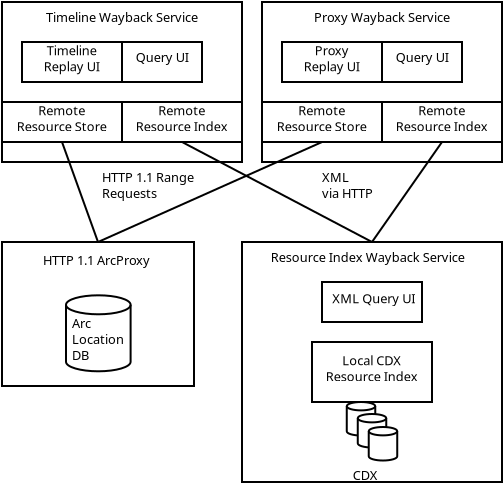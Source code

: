 <?xml version="1.0" encoding="UTF-8"?>
<dia:diagram xmlns:dia="http://www.lysator.liu.se/~alla/dia/">
  <dia:layer name="Background" visible="true">
    <dia:object type="Standard - Text" version="0" id="O0">
      <dia:attribute name="obj_pos">
        <dia:point val="18,13"/>
      </dia:attribute>
      <dia:attribute name="obj_bb">
        <dia:rectangle val="18,12.432;20.617,14.235"/>
      </dia:attribute>
      <dia:attribute name="text">
        <dia:composite type="text">
          <dia:attribute name="string">
            <dia:string>#XML
via HTTP#</dia:string>
          </dia:attribute>
          <dia:attribute name="font">
            <dia:font family="sans" style="0" name="Helvetica"/>
          </dia:attribute>
          <dia:attribute name="height">
            <dia:real val="0.8"/>
          </dia:attribute>
          <dia:attribute name="pos">
            <dia:point val="18,13"/>
          </dia:attribute>
          <dia:attribute name="color">
            <dia:color val="#000000"/>
          </dia:attribute>
          <dia:attribute name="alignment">
            <dia:enum val="0"/>
          </dia:attribute>
        </dia:composite>
      </dia:attribute>
    </dia:object>
    <dia:group>
      <dia:object type="Standard - Box" version="0" id="O1">
        <dia:attribute name="obj_pos">
          <dia:point val="2,16"/>
        </dia:attribute>
        <dia:attribute name="obj_bb">
          <dia:rectangle val="1.95,15.95;11.65,23.25"/>
        </dia:attribute>
        <dia:attribute name="elem_corner">
          <dia:point val="2,16"/>
        </dia:attribute>
        <dia:attribute name="elem_width">
          <dia:real val="9.6"/>
        </dia:attribute>
        <dia:attribute name="elem_height">
          <dia:real val="7.2"/>
        </dia:attribute>
        <dia:attribute name="show_background">
          <dia:boolean val="true"/>
        </dia:attribute>
      </dia:object>
      <dia:object type="Network - Storage" version="0" id="O2">
        <dia:attribute name="obj_pos">
          <dia:point val="5.2,18.665"/>
        </dia:attribute>
        <dia:attribute name="obj_bb">
          <dia:rectangle val="5.15,18.615;8.48,23.415"/>
        </dia:attribute>
        <dia:attribute name="elem_corner">
          <dia:point val="5.2,18.665"/>
        </dia:attribute>
        <dia:attribute name="elem_width">
          <dia:real val="3.23"/>
        </dia:attribute>
        <dia:attribute name="elem_height">
          <dia:real val="3.8"/>
        </dia:attribute>
        <dia:attribute name="line_width">
          <dia:real val="0.1"/>
        </dia:attribute>
        <dia:attribute name="line_colour">
          <dia:color val="#000000"/>
        </dia:attribute>
        <dia:attribute name="fill_colour">
          <dia:color val="#ffffff"/>
        </dia:attribute>
        <dia:attribute name="show_background">
          <dia:boolean val="true"/>
        </dia:attribute>
        <dia:attribute name="line_style">
          <dia:enum val="0"/>
          <dia:real val="1"/>
        </dia:attribute>
        <dia:attribute name="text">
          <dia:composite type="text">
            <dia:attribute name="string">
              <dia:string>##</dia:string>
            </dia:attribute>
            <dia:attribute name="font">
              <dia:font family="sans" style="0" name="Helvetica"/>
            </dia:attribute>
            <dia:attribute name="height">
              <dia:real val="0.8"/>
            </dia:attribute>
            <dia:attribute name="pos">
              <dia:point val="7.1,23.015"/>
            </dia:attribute>
            <dia:attribute name="color">
              <dia:color val="#000000"/>
            </dia:attribute>
            <dia:attribute name="alignment">
              <dia:enum val="1"/>
            </dia:attribute>
          </dia:composite>
        </dia:attribute>
        <dia:attribute name="flip_horizontal">
          <dia:boolean val="false"/>
        </dia:attribute>
        <dia:attribute name="flip_vertical">
          <dia:boolean val="false"/>
        </dia:attribute>
      </dia:object>
      <dia:object type="Standard - Text" version="0" id="O3">
        <dia:attribute name="obj_pos">
          <dia:point val="5.5,20.3"/>
        </dia:attribute>
        <dia:attribute name="obj_bb">
          <dia:rectangle val="5.5,19.75;8.14,22.3"/>
        </dia:attribute>
        <dia:attribute name="text">
          <dia:composite type="text">
            <dia:attribute name="string">
              <dia:string>#Arc
Location
DB#</dia:string>
            </dia:attribute>
            <dia:attribute name="font">
              <dia:font family="sans" style="0" name="Helvetica"/>
            </dia:attribute>
            <dia:attribute name="height">
              <dia:real val="0.8"/>
            </dia:attribute>
            <dia:attribute name="pos">
              <dia:point val="5.5,20.3"/>
            </dia:attribute>
            <dia:attribute name="color">
              <dia:color val="#000000"/>
            </dia:attribute>
            <dia:attribute name="alignment">
              <dia:enum val="0"/>
            </dia:attribute>
          </dia:composite>
        </dia:attribute>
      </dia:object>
      <dia:object type="Standard - Text" version="0" id="O4">
        <dia:attribute name="obj_pos">
          <dia:point val="4.05,17.15"/>
        </dia:attribute>
        <dia:attribute name="obj_bb">
          <dia:rectangle val="4.05,16.6;9.61,17.55"/>
        </dia:attribute>
        <dia:attribute name="text">
          <dia:composite type="text">
            <dia:attribute name="string">
              <dia:string>#HTTP 1.1 ArcProxy#</dia:string>
            </dia:attribute>
            <dia:attribute name="font">
              <dia:font family="sans" style="0" name="Helvetica"/>
            </dia:attribute>
            <dia:attribute name="height">
              <dia:real val="0.8"/>
            </dia:attribute>
            <dia:attribute name="pos">
              <dia:point val="4.05,17.15"/>
            </dia:attribute>
            <dia:attribute name="color">
              <dia:color val="#000000"/>
            </dia:attribute>
            <dia:attribute name="alignment">
              <dia:enum val="0"/>
            </dia:attribute>
          </dia:composite>
        </dia:attribute>
      </dia:object>
    </dia:group>
    <dia:group>
      <dia:object type="Standard - Box" version="0" id="O5">
        <dia:attribute name="obj_pos">
          <dia:point val="14,16"/>
        </dia:attribute>
        <dia:attribute name="obj_bb">
          <dia:rectangle val="13.95,15.95;27.05,28.05"/>
        </dia:attribute>
        <dia:attribute name="elem_corner">
          <dia:point val="14,16"/>
        </dia:attribute>
        <dia:attribute name="elem_width">
          <dia:real val="13"/>
        </dia:attribute>
        <dia:attribute name="elem_height">
          <dia:real val="12"/>
        </dia:attribute>
        <dia:attribute name="show_background">
          <dia:boolean val="true"/>
        </dia:attribute>
      </dia:object>
      <dia:object type="Standard - Text" version="0" id="O6">
        <dia:attribute name="obj_pos">
          <dia:point val="15.434,17"/>
        </dia:attribute>
        <dia:attribute name="obj_bb">
          <dia:rectangle val="15.434,16.45;25.549,17.4"/>
        </dia:attribute>
        <dia:attribute name="text">
          <dia:composite type="text">
            <dia:attribute name="string">
              <dia:string>#Resource Index Wayback Service#</dia:string>
            </dia:attribute>
            <dia:attribute name="font">
              <dia:font family="sans" style="0" name="Helvetica"/>
            </dia:attribute>
            <dia:attribute name="height">
              <dia:real val="0.8"/>
            </dia:attribute>
            <dia:attribute name="pos">
              <dia:point val="15.434,17"/>
            </dia:attribute>
            <dia:attribute name="color">
              <dia:color val="#000000"/>
            </dia:attribute>
            <dia:attribute name="alignment">
              <dia:enum val="0"/>
            </dia:attribute>
          </dia:composite>
        </dia:attribute>
      </dia:object>
      <dia:group>
        <dia:object type="Standard - Box" version="0" id="O7">
          <dia:attribute name="obj_pos">
            <dia:point val="17.5,21"/>
          </dia:attribute>
          <dia:attribute name="obj_bb">
            <dia:rectangle val="17.45,20.95;23.55,24.05"/>
          </dia:attribute>
          <dia:attribute name="elem_corner">
            <dia:point val="17.5,21"/>
          </dia:attribute>
          <dia:attribute name="elem_width">
            <dia:real val="6"/>
          </dia:attribute>
          <dia:attribute name="elem_height">
            <dia:real val="3"/>
          </dia:attribute>
          <dia:attribute name="show_background">
            <dia:boolean val="true"/>
          </dia:attribute>
        </dia:object>
        <dia:object type="Standard - Text" version="0" id="O8">
          <dia:attribute name="obj_pos">
            <dia:point val="20.491,22.166"/>
          </dia:attribute>
          <dia:attribute name="obj_bb">
            <dia:rectangle val="18.116,21.616;22.867,23.366"/>
          </dia:attribute>
          <dia:attribute name="text">
            <dia:composite type="text">
              <dia:attribute name="string">
                <dia:string>#Local CDX
Resource Index#</dia:string>
              </dia:attribute>
              <dia:attribute name="font">
                <dia:font family="sans" style="0" name="Helvetica"/>
              </dia:attribute>
              <dia:attribute name="height">
                <dia:real val="0.8"/>
              </dia:attribute>
              <dia:attribute name="pos">
                <dia:point val="20.491,22.166"/>
              </dia:attribute>
              <dia:attribute name="color">
                <dia:color val="#000000"/>
              </dia:attribute>
              <dia:attribute name="alignment">
                <dia:enum val="1"/>
              </dia:attribute>
            </dia:composite>
          </dia:attribute>
        </dia:object>
      </dia:group>
      <dia:group>
        <dia:object type="Standard - Box" version="0" id="O9">
          <dia:attribute name="obj_pos">
            <dia:point val="18,18"/>
          </dia:attribute>
          <dia:attribute name="obj_bb">
            <dia:rectangle val="17.95,17.95;23.05,20.05"/>
          </dia:attribute>
          <dia:attribute name="elem_corner">
            <dia:point val="18,18"/>
          </dia:attribute>
          <dia:attribute name="elem_width">
            <dia:real val="5"/>
          </dia:attribute>
          <dia:attribute name="elem_height">
            <dia:real val="2"/>
          </dia:attribute>
          <dia:attribute name="show_background">
            <dia:boolean val="true"/>
          </dia:attribute>
        </dia:object>
        <dia:object type="Standard - Text" version="0" id="O10">
          <dia:attribute name="obj_pos">
            <dia:point val="18.516,19.066"/>
          </dia:attribute>
          <dia:attribute name="obj_bb">
            <dia:rectangle val="18.516,18.516;22.466,19.466"/>
          </dia:attribute>
          <dia:attribute name="text">
            <dia:composite type="text">
              <dia:attribute name="string">
                <dia:string>#XML Query UI#</dia:string>
              </dia:attribute>
              <dia:attribute name="font">
                <dia:font family="sans" style="0" name="Helvetica"/>
              </dia:attribute>
              <dia:attribute name="height">
                <dia:real val="0.8"/>
              </dia:attribute>
              <dia:attribute name="pos">
                <dia:point val="18.516,19.066"/>
              </dia:attribute>
              <dia:attribute name="color">
                <dia:color val="#000000"/>
              </dia:attribute>
              <dia:attribute name="alignment">
                <dia:enum val="0"/>
              </dia:attribute>
            </dia:composite>
          </dia:attribute>
        </dia:object>
      </dia:group>
      <dia:group>
        <dia:group>
          <dia:object type="Network - Storage" version="0" id="O11">
            <dia:attribute name="obj_pos">
              <dia:point val="19.238,24"/>
            </dia:attribute>
            <dia:attribute name="obj_bb">
              <dia:rectangle val="19.188,23.95;20.712,26.627"/>
            </dia:attribute>
            <dia:attribute name="elem_corner">
              <dia:point val="19.238,24"/>
            </dia:attribute>
            <dia:attribute name="elem_width">
              <dia:real val="1.425"/>
            </dia:attribute>
            <dia:attribute name="elem_height">
              <dia:real val="1.676"/>
            </dia:attribute>
            <dia:attribute name="line_width">
              <dia:real val="0.1"/>
            </dia:attribute>
            <dia:attribute name="line_colour">
              <dia:color val="#000000"/>
            </dia:attribute>
            <dia:attribute name="fill_colour">
              <dia:color val="#ffffff"/>
            </dia:attribute>
            <dia:attribute name="show_background">
              <dia:boolean val="true"/>
            </dia:attribute>
            <dia:attribute name="line_style">
              <dia:enum val="0"/>
              <dia:real val="1"/>
            </dia:attribute>
            <dia:attribute name="text">
              <dia:composite type="text">
                <dia:attribute name="string">
                  <dia:string>##</dia:string>
                </dia:attribute>
                <dia:attribute name="font">
                  <dia:font family="sans" style="0" name="Helvetica"/>
                </dia:attribute>
                <dia:attribute name="height">
                  <dia:real val="0.8"/>
                </dia:attribute>
                <dia:attribute name="pos">
                  <dia:point val="20.076,26.227"/>
                </dia:attribute>
                <dia:attribute name="color">
                  <dia:color val="#000000"/>
                </dia:attribute>
                <dia:attribute name="alignment">
                  <dia:enum val="1"/>
                </dia:attribute>
              </dia:composite>
            </dia:attribute>
            <dia:attribute name="flip_horizontal">
              <dia:boolean val="false"/>
            </dia:attribute>
            <dia:attribute name="flip_vertical">
              <dia:boolean val="false"/>
            </dia:attribute>
          </dia:object>
          <dia:object type="Network - Storage" version="0" id="O12">
            <dia:attribute name="obj_pos">
              <dia:point val="19.788,24.6"/>
            </dia:attribute>
            <dia:attribute name="obj_bb">
              <dia:rectangle val="19.738,24.55;21.262,27.227"/>
            </dia:attribute>
            <dia:attribute name="elem_corner">
              <dia:point val="19.788,24.6"/>
            </dia:attribute>
            <dia:attribute name="elem_width">
              <dia:real val="1.425"/>
            </dia:attribute>
            <dia:attribute name="elem_height">
              <dia:real val="1.676"/>
            </dia:attribute>
            <dia:attribute name="line_width">
              <dia:real val="0.1"/>
            </dia:attribute>
            <dia:attribute name="line_colour">
              <dia:color val="#000000"/>
            </dia:attribute>
            <dia:attribute name="fill_colour">
              <dia:color val="#ffffff"/>
            </dia:attribute>
            <dia:attribute name="show_background">
              <dia:boolean val="true"/>
            </dia:attribute>
            <dia:attribute name="line_style">
              <dia:enum val="0"/>
              <dia:real val="1"/>
            </dia:attribute>
            <dia:attribute name="text">
              <dia:composite type="text">
                <dia:attribute name="string">
                  <dia:string>##</dia:string>
                </dia:attribute>
                <dia:attribute name="font">
                  <dia:font family="sans" style="0" name="Helvetica"/>
                </dia:attribute>
                <dia:attribute name="height">
                  <dia:real val="0.8"/>
                </dia:attribute>
                <dia:attribute name="pos">
                  <dia:point val="20.626,26.826"/>
                </dia:attribute>
                <dia:attribute name="color">
                  <dia:color val="#000000"/>
                </dia:attribute>
                <dia:attribute name="alignment">
                  <dia:enum val="1"/>
                </dia:attribute>
              </dia:composite>
            </dia:attribute>
            <dia:attribute name="flip_horizontal">
              <dia:boolean val="false"/>
            </dia:attribute>
            <dia:attribute name="flip_vertical">
              <dia:boolean val="false"/>
            </dia:attribute>
          </dia:object>
          <dia:object type="Network - Storage" version="0" id="O13">
            <dia:attribute name="obj_pos">
              <dia:point val="20.337,25.25"/>
            </dia:attribute>
            <dia:attribute name="obj_bb">
              <dia:rectangle val="20.288,25.2;21.812,27.877"/>
            </dia:attribute>
            <dia:attribute name="elem_corner">
              <dia:point val="20.337,25.25"/>
            </dia:attribute>
            <dia:attribute name="elem_width">
              <dia:real val="1.425"/>
            </dia:attribute>
            <dia:attribute name="elem_height">
              <dia:real val="1.676"/>
            </dia:attribute>
            <dia:attribute name="line_width">
              <dia:real val="0.1"/>
            </dia:attribute>
            <dia:attribute name="line_colour">
              <dia:color val="#000000"/>
            </dia:attribute>
            <dia:attribute name="fill_colour">
              <dia:color val="#ffffff"/>
            </dia:attribute>
            <dia:attribute name="show_background">
              <dia:boolean val="true"/>
            </dia:attribute>
            <dia:attribute name="line_style">
              <dia:enum val="0"/>
              <dia:real val="1"/>
            </dia:attribute>
            <dia:attribute name="text">
              <dia:composite type="text">
                <dia:attribute name="string">
                  <dia:string>##</dia:string>
                </dia:attribute>
                <dia:attribute name="font">
                  <dia:font family="sans" style="0" name="Helvetica"/>
                </dia:attribute>
                <dia:attribute name="height">
                  <dia:real val="0.8"/>
                </dia:attribute>
                <dia:attribute name="pos">
                  <dia:point val="21.176,27.477"/>
                </dia:attribute>
                <dia:attribute name="color">
                  <dia:color val="#000000"/>
                </dia:attribute>
                <dia:attribute name="alignment">
                  <dia:enum val="1"/>
                </dia:attribute>
              </dia:composite>
            </dia:attribute>
            <dia:attribute name="flip_horizontal">
              <dia:boolean val="false"/>
            </dia:attribute>
            <dia:attribute name="flip_vertical">
              <dia:boolean val="false"/>
            </dia:attribute>
          </dia:object>
        </dia:group>
        <dia:object type="Standard - Text" version="0" id="O14">
          <dia:attribute name="obj_pos">
            <dia:point val="19.538,27.9"/>
          </dia:attribute>
          <dia:attribute name="obj_bb">
            <dia:rectangle val="19.538,27.35;20.738,28.3"/>
          </dia:attribute>
          <dia:attribute name="text">
            <dia:composite type="text">
              <dia:attribute name="string">
                <dia:string>#CDX#</dia:string>
              </dia:attribute>
              <dia:attribute name="font">
                <dia:font family="sans" style="0" name="Helvetica"/>
              </dia:attribute>
              <dia:attribute name="height">
                <dia:real val="0.8"/>
              </dia:attribute>
              <dia:attribute name="pos">
                <dia:point val="19.538,27.9"/>
              </dia:attribute>
              <dia:attribute name="color">
                <dia:color val="#000000"/>
              </dia:attribute>
              <dia:attribute name="alignment">
                <dia:enum val="0"/>
              </dia:attribute>
            </dia:composite>
          </dia:attribute>
        </dia:object>
      </dia:group>
    </dia:group>
    <dia:object type="Standard - Text" version="0" id="O15">
      <dia:attribute name="obj_pos">
        <dia:point val="7,13"/>
      </dia:attribute>
      <dia:attribute name="obj_bb">
        <dia:rectangle val="7,12.432;11.955,14.235"/>
      </dia:attribute>
      <dia:attribute name="text">
        <dia:composite type="text">
          <dia:attribute name="string">
            <dia:string>#HTTP 1.1 Range
Requests#</dia:string>
          </dia:attribute>
          <dia:attribute name="font">
            <dia:font family="sans" style="0" name="Helvetica"/>
          </dia:attribute>
          <dia:attribute name="height">
            <dia:real val="0.8"/>
          </dia:attribute>
          <dia:attribute name="pos">
            <dia:point val="7,13"/>
          </dia:attribute>
          <dia:attribute name="color">
            <dia:color val="#000000"/>
          </dia:attribute>
          <dia:attribute name="alignment">
            <dia:enum val="0"/>
          </dia:attribute>
        </dia:composite>
      </dia:attribute>
    </dia:object>
    <dia:group>
      <dia:object type="Standard - Box" version="0" id="O16">
        <dia:attribute name="obj_pos">
          <dia:point val="15,4"/>
        </dia:attribute>
        <dia:attribute name="obj_bb">
          <dia:rectangle val="14.95,3.95;27.05,12.05"/>
        </dia:attribute>
        <dia:attribute name="elem_corner">
          <dia:point val="15,4"/>
        </dia:attribute>
        <dia:attribute name="elem_width">
          <dia:real val="12"/>
        </dia:attribute>
        <dia:attribute name="elem_height">
          <dia:real val="8"/>
        </dia:attribute>
        <dia:attribute name="show_background">
          <dia:boolean val="true"/>
        </dia:attribute>
      </dia:object>
      <dia:group>
        <dia:object type="Standard - Box" version="0" id="O17">
          <dia:attribute name="obj_pos">
            <dia:point val="21,6"/>
          </dia:attribute>
          <dia:attribute name="obj_bb">
            <dia:rectangle val="20.95,5.95;25.05,8.05"/>
          </dia:attribute>
          <dia:attribute name="elem_corner">
            <dia:point val="21,6"/>
          </dia:attribute>
          <dia:attribute name="elem_width">
            <dia:real val="4"/>
          </dia:attribute>
          <dia:attribute name="elem_height">
            <dia:real val="2"/>
          </dia:attribute>
          <dia:attribute name="show_background">
            <dia:boolean val="true"/>
          </dia:attribute>
        </dia:object>
        <dia:object type="Standard - Text" version="0" id="O18">
          <dia:attribute name="obj_pos">
            <dia:point val="21.691,7"/>
          </dia:attribute>
          <dia:attribute name="obj_bb">
            <dia:rectangle val="21.691,6.45;24.291,7.4"/>
          </dia:attribute>
          <dia:attribute name="text">
            <dia:composite type="text">
              <dia:attribute name="string">
                <dia:string>#Query UI#</dia:string>
              </dia:attribute>
              <dia:attribute name="font">
                <dia:font family="sans" style="0" name="Helvetica"/>
              </dia:attribute>
              <dia:attribute name="height">
                <dia:real val="0.8"/>
              </dia:attribute>
              <dia:attribute name="pos">
                <dia:point val="21.691,7"/>
              </dia:attribute>
              <dia:attribute name="color">
                <dia:color val="#000000"/>
              </dia:attribute>
              <dia:attribute name="alignment">
                <dia:enum val="0"/>
              </dia:attribute>
            </dia:composite>
          </dia:attribute>
        </dia:object>
      </dia:group>
      <dia:object type="Standard - Box" version="0" id="O19">
        <dia:attribute name="obj_pos">
          <dia:point val="16,6"/>
        </dia:attribute>
        <dia:attribute name="obj_bb">
          <dia:rectangle val="15.95,5.95;21.05,8.05"/>
        </dia:attribute>
        <dia:attribute name="elem_corner">
          <dia:point val="16,6"/>
        </dia:attribute>
        <dia:attribute name="elem_width">
          <dia:real val="5"/>
        </dia:attribute>
        <dia:attribute name="elem_height">
          <dia:real val="2"/>
        </dia:attribute>
        <dia:attribute name="show_background">
          <dia:boolean val="true"/>
        </dia:attribute>
      </dia:object>
      <dia:object type="Standard - Text" version="0" id="O20">
        <dia:attribute name="obj_pos">
          <dia:point val="18.491,6.666"/>
        </dia:attribute>
        <dia:attribute name="obj_bb">
          <dia:rectangle val="17.079,6.116;19.903,7.866"/>
        </dia:attribute>
        <dia:attribute name="text">
          <dia:composite type="text">
            <dia:attribute name="string">
              <dia:string>#Proxy
Replay UI#</dia:string>
            </dia:attribute>
            <dia:attribute name="font">
              <dia:font family="sans" style="0" name="Helvetica"/>
            </dia:attribute>
            <dia:attribute name="height">
              <dia:real val="0.8"/>
            </dia:attribute>
            <dia:attribute name="pos">
              <dia:point val="18.491,6.666"/>
            </dia:attribute>
            <dia:attribute name="color">
              <dia:color val="#000000"/>
            </dia:attribute>
            <dia:attribute name="alignment">
              <dia:enum val="1"/>
            </dia:attribute>
          </dia:composite>
        </dia:attribute>
      </dia:object>
      <dia:group>
        <dia:object type="Standard - Box" version="0" id="O21">
          <dia:attribute name="obj_pos">
            <dia:point val="21,9"/>
          </dia:attribute>
          <dia:attribute name="obj_bb">
            <dia:rectangle val="20.95,8.95;27.05,11.05"/>
          </dia:attribute>
          <dia:attribute name="elem_corner">
            <dia:point val="21,9"/>
          </dia:attribute>
          <dia:attribute name="elem_width">
            <dia:real val="6"/>
          </dia:attribute>
          <dia:attribute name="elem_height">
            <dia:real val="2"/>
          </dia:attribute>
          <dia:attribute name="show_background">
            <dia:boolean val="true"/>
          </dia:attribute>
        </dia:object>
        <dia:object type="Standard - Text" version="0" id="O22">
          <dia:attribute name="obj_pos">
            <dia:point val="23.991,9.666"/>
          </dia:attribute>
          <dia:attribute name="obj_bb">
            <dia:rectangle val="21.616,9.116;26.367,10.866"/>
          </dia:attribute>
          <dia:attribute name="text">
            <dia:composite type="text">
              <dia:attribute name="string">
                <dia:string>#Remote
Resource Index#</dia:string>
              </dia:attribute>
              <dia:attribute name="font">
                <dia:font family="sans" style="0" name="Helvetica"/>
              </dia:attribute>
              <dia:attribute name="height">
                <dia:real val="0.8"/>
              </dia:attribute>
              <dia:attribute name="pos">
                <dia:point val="23.991,9.666"/>
              </dia:attribute>
              <dia:attribute name="color">
                <dia:color val="#000000"/>
              </dia:attribute>
              <dia:attribute name="alignment">
                <dia:enum val="1"/>
              </dia:attribute>
            </dia:composite>
          </dia:attribute>
        </dia:object>
      </dia:group>
      <dia:group>
        <dia:object type="Standard - Box" version="0" id="O23">
          <dia:attribute name="obj_pos">
            <dia:point val="15,9"/>
          </dia:attribute>
          <dia:attribute name="obj_bb">
            <dia:rectangle val="14.95,8.95;21.05,11.05"/>
          </dia:attribute>
          <dia:attribute name="elem_corner">
            <dia:point val="15,9"/>
          </dia:attribute>
          <dia:attribute name="elem_width">
            <dia:real val="6"/>
          </dia:attribute>
          <dia:attribute name="elem_height">
            <dia:real val="2"/>
          </dia:attribute>
          <dia:attribute name="show_background">
            <dia:boolean val="true"/>
          </dia:attribute>
        </dia:object>
        <dia:object type="Standard - Text" version="0" id="O24">
          <dia:attribute name="obj_pos">
            <dia:point val="17.991,9.666"/>
          </dia:attribute>
          <dia:attribute name="obj_bb">
            <dia:rectangle val="15.585,9.116;20.397,10.866"/>
          </dia:attribute>
          <dia:attribute name="text">
            <dia:composite type="text">
              <dia:attribute name="string">
                <dia:string>#Remote
Resource Store#</dia:string>
              </dia:attribute>
              <dia:attribute name="font">
                <dia:font family="sans" style="0" name="Helvetica"/>
              </dia:attribute>
              <dia:attribute name="height">
                <dia:real val="0.8"/>
              </dia:attribute>
              <dia:attribute name="pos">
                <dia:point val="17.991,9.666"/>
              </dia:attribute>
              <dia:attribute name="color">
                <dia:color val="#000000"/>
              </dia:attribute>
              <dia:attribute name="alignment">
                <dia:enum val="1"/>
              </dia:attribute>
            </dia:composite>
          </dia:attribute>
        </dia:object>
      </dia:group>
      <dia:object type="Standard - Text" version="0" id="O25">
        <dia:attribute name="obj_pos">
          <dia:point val="21,5"/>
        </dia:attribute>
        <dia:attribute name="obj_bb">
          <dia:rectangle val="17.513,4.45;24.487,5.4"/>
        </dia:attribute>
        <dia:attribute name="text">
          <dia:composite type="text">
            <dia:attribute name="string">
              <dia:string>#Proxy Wayback Service#</dia:string>
            </dia:attribute>
            <dia:attribute name="font">
              <dia:font family="sans" style="0" name="Helvetica"/>
            </dia:attribute>
            <dia:attribute name="height">
              <dia:real val="0.8"/>
            </dia:attribute>
            <dia:attribute name="pos">
              <dia:point val="21,5"/>
            </dia:attribute>
            <dia:attribute name="color">
              <dia:color val="#000000"/>
            </dia:attribute>
            <dia:attribute name="alignment">
              <dia:enum val="1"/>
            </dia:attribute>
          </dia:composite>
        </dia:attribute>
      </dia:object>
    </dia:group>
    <dia:group>
      <dia:object type="Standard - Box" version="0" id="O26">
        <dia:attribute name="obj_pos">
          <dia:point val="2,4"/>
        </dia:attribute>
        <dia:attribute name="obj_bb">
          <dia:rectangle val="1.95,3.95;14.05,12.05"/>
        </dia:attribute>
        <dia:attribute name="elem_corner">
          <dia:point val="2,4"/>
        </dia:attribute>
        <dia:attribute name="elem_width">
          <dia:real val="12"/>
        </dia:attribute>
        <dia:attribute name="elem_height">
          <dia:real val="8"/>
        </dia:attribute>
        <dia:attribute name="show_background">
          <dia:boolean val="true"/>
        </dia:attribute>
      </dia:object>
      <dia:group>
        <dia:object type="Standard - Box" version="0" id="O27">
          <dia:attribute name="obj_pos">
            <dia:point val="8,6"/>
          </dia:attribute>
          <dia:attribute name="obj_bb">
            <dia:rectangle val="7.95,5.95;12.05,8.05"/>
          </dia:attribute>
          <dia:attribute name="elem_corner">
            <dia:point val="8,6"/>
          </dia:attribute>
          <dia:attribute name="elem_width">
            <dia:real val="4"/>
          </dia:attribute>
          <dia:attribute name="elem_height">
            <dia:real val="2"/>
          </dia:attribute>
          <dia:attribute name="show_background">
            <dia:boolean val="true"/>
          </dia:attribute>
        </dia:object>
        <dia:object type="Standard - Text" version="0" id="O28">
          <dia:attribute name="obj_pos">
            <dia:point val="8.691,7"/>
          </dia:attribute>
          <dia:attribute name="obj_bb">
            <dia:rectangle val="8.691,6.45;11.291,7.4"/>
          </dia:attribute>
          <dia:attribute name="text">
            <dia:composite type="text">
              <dia:attribute name="string">
                <dia:string>#Query UI#</dia:string>
              </dia:attribute>
              <dia:attribute name="font">
                <dia:font family="sans" style="0" name="Helvetica"/>
              </dia:attribute>
              <dia:attribute name="height">
                <dia:real val="0.8"/>
              </dia:attribute>
              <dia:attribute name="pos">
                <dia:point val="8.691,7"/>
              </dia:attribute>
              <dia:attribute name="color">
                <dia:color val="#000000"/>
              </dia:attribute>
              <dia:attribute name="alignment">
                <dia:enum val="0"/>
              </dia:attribute>
            </dia:composite>
          </dia:attribute>
        </dia:object>
      </dia:group>
      <dia:group>
        <dia:object type="Standard - Box" version="0" id="O29">
          <dia:attribute name="obj_pos">
            <dia:point val="3,6"/>
          </dia:attribute>
          <dia:attribute name="obj_bb">
            <dia:rectangle val="2.95,5.95;8.05,8.05"/>
          </dia:attribute>
          <dia:attribute name="elem_corner">
            <dia:point val="3,6"/>
          </dia:attribute>
          <dia:attribute name="elem_width">
            <dia:real val="5"/>
          </dia:attribute>
          <dia:attribute name="elem_height">
            <dia:real val="2"/>
          </dia:attribute>
          <dia:attribute name="show_background">
            <dia:boolean val="true"/>
          </dia:attribute>
        </dia:object>
        <dia:object type="Standard - Text" version="0" id="O30">
          <dia:attribute name="obj_pos">
            <dia:point val="5.491,6.666"/>
          </dia:attribute>
          <dia:attribute name="obj_bb">
            <dia:rectangle val="4.079,6.116;6.903,7.866"/>
          </dia:attribute>
          <dia:attribute name="text">
            <dia:composite type="text">
              <dia:attribute name="string">
                <dia:string>#Timeline
Replay UI#</dia:string>
              </dia:attribute>
              <dia:attribute name="font">
                <dia:font family="sans" style="0" name="Helvetica"/>
              </dia:attribute>
              <dia:attribute name="height">
                <dia:real val="0.8"/>
              </dia:attribute>
              <dia:attribute name="pos">
                <dia:point val="5.491,6.666"/>
              </dia:attribute>
              <dia:attribute name="color">
                <dia:color val="#000000"/>
              </dia:attribute>
              <dia:attribute name="alignment">
                <dia:enum val="1"/>
              </dia:attribute>
            </dia:composite>
          </dia:attribute>
        </dia:object>
      </dia:group>
      <dia:group>
        <dia:object type="Standard - Box" version="0" id="O31">
          <dia:attribute name="obj_pos">
            <dia:point val="8,9"/>
          </dia:attribute>
          <dia:attribute name="obj_bb">
            <dia:rectangle val="7.95,8.95;14.05,11.05"/>
          </dia:attribute>
          <dia:attribute name="elem_corner">
            <dia:point val="8,9"/>
          </dia:attribute>
          <dia:attribute name="elem_width">
            <dia:real val="6"/>
          </dia:attribute>
          <dia:attribute name="elem_height">
            <dia:real val="2"/>
          </dia:attribute>
          <dia:attribute name="show_background">
            <dia:boolean val="true"/>
          </dia:attribute>
        </dia:object>
        <dia:object type="Standard - Text" version="0" id="O32">
          <dia:attribute name="obj_pos">
            <dia:point val="10.991,9.666"/>
          </dia:attribute>
          <dia:attribute name="obj_bb">
            <dia:rectangle val="8.615,9.116;13.367,10.866"/>
          </dia:attribute>
          <dia:attribute name="text">
            <dia:composite type="text">
              <dia:attribute name="string">
                <dia:string>#Remote
Resource Index#</dia:string>
              </dia:attribute>
              <dia:attribute name="font">
                <dia:font family="sans" style="0" name="Helvetica"/>
              </dia:attribute>
              <dia:attribute name="height">
                <dia:real val="0.8"/>
              </dia:attribute>
              <dia:attribute name="pos">
                <dia:point val="10.991,9.666"/>
              </dia:attribute>
              <dia:attribute name="color">
                <dia:color val="#000000"/>
              </dia:attribute>
              <dia:attribute name="alignment">
                <dia:enum val="1"/>
              </dia:attribute>
            </dia:composite>
          </dia:attribute>
        </dia:object>
      </dia:group>
      <dia:group>
        <dia:object type="Standard - Box" version="0" id="O33">
          <dia:attribute name="obj_pos">
            <dia:point val="2,9"/>
          </dia:attribute>
          <dia:attribute name="obj_bb">
            <dia:rectangle val="1.95,8.95;8.05,11.05"/>
          </dia:attribute>
          <dia:attribute name="elem_corner">
            <dia:point val="2,9"/>
          </dia:attribute>
          <dia:attribute name="elem_width">
            <dia:real val="6"/>
          </dia:attribute>
          <dia:attribute name="elem_height">
            <dia:real val="2"/>
          </dia:attribute>
          <dia:attribute name="show_background">
            <dia:boolean val="true"/>
          </dia:attribute>
        </dia:object>
        <dia:object type="Standard - Text" version="0" id="O34">
          <dia:attribute name="obj_pos">
            <dia:point val="4.991,9.666"/>
          </dia:attribute>
          <dia:attribute name="obj_bb">
            <dia:rectangle val="2.585,9.116;7.397,10.866"/>
          </dia:attribute>
          <dia:attribute name="text">
            <dia:composite type="text">
              <dia:attribute name="string">
                <dia:string>#Remote
Resource Store#</dia:string>
              </dia:attribute>
              <dia:attribute name="font">
                <dia:font family="sans" style="0" name="Helvetica"/>
              </dia:attribute>
              <dia:attribute name="height">
                <dia:real val="0.8"/>
              </dia:attribute>
              <dia:attribute name="pos">
                <dia:point val="4.991,9.666"/>
              </dia:attribute>
              <dia:attribute name="color">
                <dia:color val="#000000"/>
              </dia:attribute>
              <dia:attribute name="alignment">
                <dia:enum val="1"/>
              </dia:attribute>
            </dia:composite>
          </dia:attribute>
        </dia:object>
      </dia:group>
      <dia:object type="Standard - Text" version="0" id="O35">
        <dia:attribute name="obj_pos">
          <dia:point val="8,5"/>
        </dia:attribute>
        <dia:attribute name="obj_bb">
          <dia:rectangle val="4.052,4.45;11.948,5.4"/>
        </dia:attribute>
        <dia:attribute name="text">
          <dia:composite type="text">
            <dia:attribute name="string">
              <dia:string>#Timeline Wayback Service#</dia:string>
            </dia:attribute>
            <dia:attribute name="font">
              <dia:font family="sans" style="0" name="Helvetica"/>
            </dia:attribute>
            <dia:attribute name="height">
              <dia:real val="0.8"/>
            </dia:attribute>
            <dia:attribute name="pos">
              <dia:point val="8,5"/>
            </dia:attribute>
            <dia:attribute name="color">
              <dia:color val="#000000"/>
            </dia:attribute>
            <dia:attribute name="alignment">
              <dia:enum val="1"/>
            </dia:attribute>
          </dia:composite>
        </dia:attribute>
      </dia:object>
    </dia:group>
    <dia:object type="Standard - Line" version="0" id="O36">
      <dia:attribute name="obj_pos">
        <dia:point val="24,11"/>
      </dia:attribute>
      <dia:attribute name="obj_bb">
        <dia:rectangle val="20.43,10.93;24.07,16.07"/>
      </dia:attribute>
      <dia:attribute name="conn_endpoints">
        <dia:point val="24,11"/>
        <dia:point val="20.5,16"/>
      </dia:attribute>
      <dia:attribute name="numcp">
        <dia:int val="1"/>
      </dia:attribute>
      <dia:connections>
        <dia:connection handle="0" to="O21" connection="6"/>
        <dia:connection handle="1" to="O5" connection="1"/>
      </dia:connections>
    </dia:object>
    <dia:object type="Standard - Line" version="0" id="O37">
      <dia:attribute name="obj_pos">
        <dia:point val="11,11"/>
      </dia:attribute>
      <dia:attribute name="obj_bb">
        <dia:rectangle val="10.932,10.932;20.567,16.067"/>
      </dia:attribute>
      <dia:attribute name="conn_endpoints">
        <dia:point val="11,11"/>
        <dia:point val="20.5,16"/>
      </dia:attribute>
      <dia:attribute name="numcp">
        <dia:int val="1"/>
      </dia:attribute>
      <dia:connections>
        <dia:connection handle="0" to="O31" connection="6"/>
        <dia:connection handle="1" to="O5" connection="1"/>
      </dia:connections>
    </dia:object>
    <dia:object type="Standard - Line" version="0" id="O38">
      <dia:attribute name="obj_pos">
        <dia:point val="5,11"/>
      </dia:attribute>
      <dia:attribute name="obj_bb">
        <dia:rectangle val="4.936,10.936;6.864,16.064"/>
      </dia:attribute>
      <dia:attribute name="conn_endpoints">
        <dia:point val="5,11"/>
        <dia:point val="6.8,16"/>
      </dia:attribute>
      <dia:attribute name="numcp">
        <dia:int val="1"/>
      </dia:attribute>
      <dia:connections>
        <dia:connection handle="0" to="O33" connection="6"/>
        <dia:connection handle="1" to="O1" connection="1"/>
      </dia:connections>
    </dia:object>
    <dia:object type="Standard - Line" version="0" id="O39">
      <dia:attribute name="obj_pos">
        <dia:point val="18,11"/>
      </dia:attribute>
      <dia:attribute name="obj_bb">
        <dia:rectangle val="6.734,10.934;18.066,16.066"/>
      </dia:attribute>
      <dia:attribute name="conn_endpoints">
        <dia:point val="18,11"/>
        <dia:point val="6.8,16"/>
      </dia:attribute>
      <dia:attribute name="numcp">
        <dia:int val="1"/>
      </dia:attribute>
      <dia:connections>
        <dia:connection handle="0" to="O23" connection="6"/>
        <dia:connection handle="1" to="O1" connection="1"/>
      </dia:connections>
    </dia:object>
  </dia:layer>
</dia:diagram>
